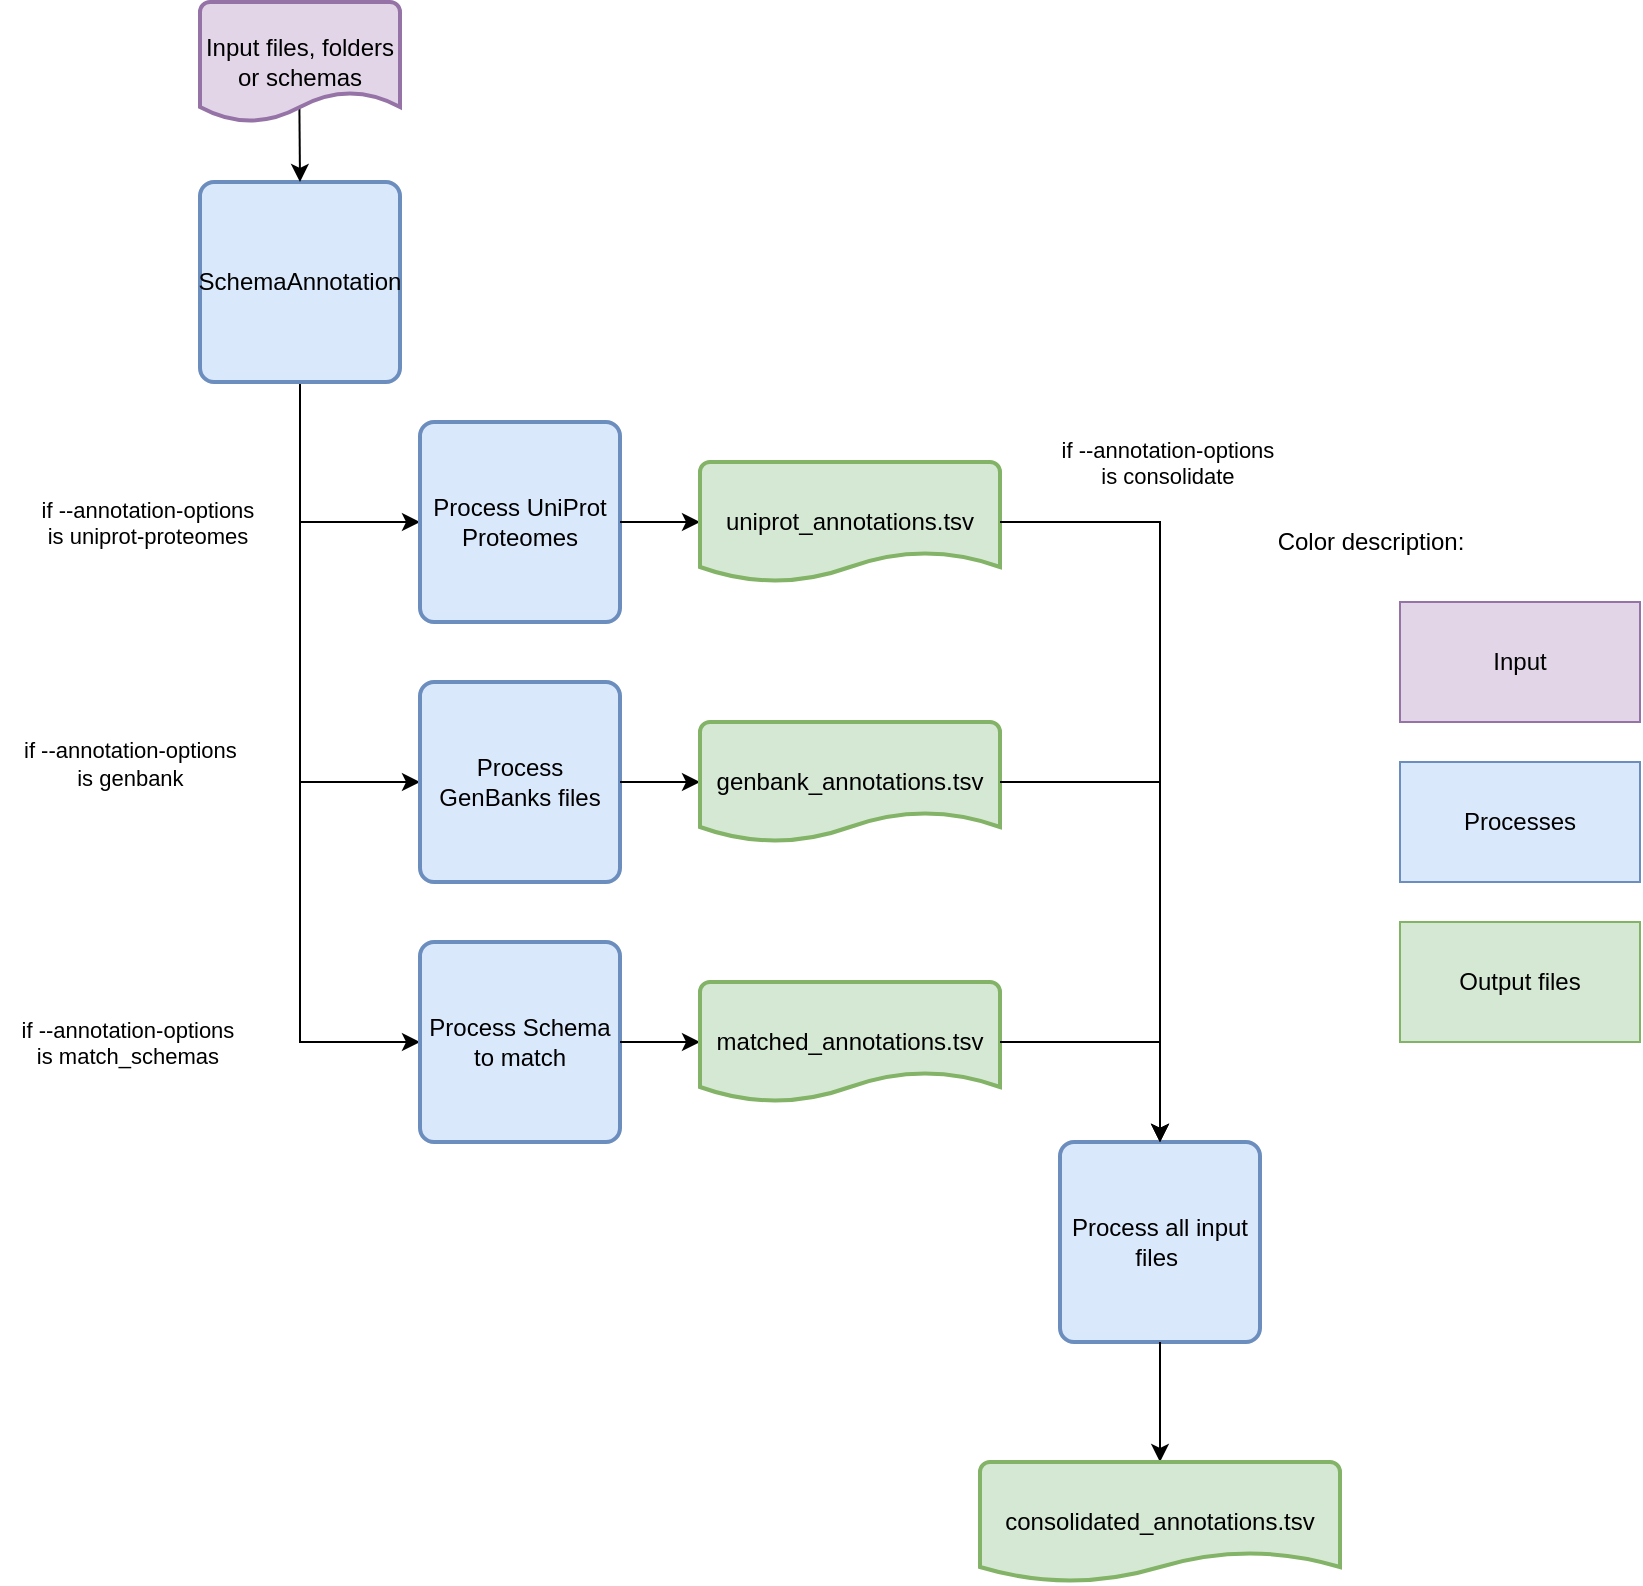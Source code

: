 <mxfile scale="1" border="0" version="27.1.4">
  <diagram name="Page-1" id="LiaAOCyouv4GTWjCKL_y">
    <mxGraphModel dx="1025" dy="464" grid="1" gridSize="10" guides="1" tooltips="1" connect="1" arrows="1" fold="1" page="1" pageScale="1" pageWidth="850" pageHeight="1100" math="0" shadow="0">
      <root>
        <mxCell id="0" />
        <mxCell id="1" parent="0" />
        <mxCell id="7lggaJfsoh1CUFmLojOk-36" style="edgeStyle=orthogonalEdgeStyle;rounded=0;orthogonalLoop=1;jettySize=auto;html=1;entryX=0;entryY=0.5;entryDx=0;entryDy=0;" parent="1" source="7lggaJfsoh1CUFmLojOk-26" target="7lggaJfsoh1CUFmLojOk-30" edge="1">
          <mxGeometry relative="1" as="geometry">
            <Array as="points">
              <mxPoint x="160" y="290" />
            </Array>
          </mxGeometry>
        </mxCell>
        <mxCell id="7lggaJfsoh1CUFmLojOk-37" style="edgeStyle=orthogonalEdgeStyle;rounded=0;orthogonalLoop=1;jettySize=auto;html=1;entryX=0;entryY=0.5;entryDx=0;entryDy=0;" parent="1" source="7lggaJfsoh1CUFmLojOk-26" target="7lggaJfsoh1CUFmLojOk-33" edge="1">
          <mxGeometry relative="1" as="geometry">
            <Array as="points">
              <mxPoint x="160" y="420" />
            </Array>
          </mxGeometry>
        </mxCell>
        <mxCell id="7lggaJfsoh1CUFmLojOk-40" style="edgeStyle=orthogonalEdgeStyle;rounded=0;orthogonalLoop=1;jettySize=auto;html=1;entryX=0;entryY=0.5;entryDx=0;entryDy=0;" parent="1" source="7lggaJfsoh1CUFmLojOk-26" target="7lggaJfsoh1CUFmLojOk-39" edge="1">
          <mxGeometry relative="1" as="geometry">
            <Array as="points">
              <mxPoint x="160" y="550" />
            </Array>
          </mxGeometry>
        </mxCell>
        <mxCell id="7lggaJfsoh1CUFmLojOk-26" value="SchemaAnnotation" style="rounded=1;whiteSpace=wrap;html=1;absoluteArcSize=1;arcSize=14;strokeWidth=2;fillColor=#dae8fc;strokeColor=#6c8ebf;" parent="1" vertex="1">
          <mxGeometry x="110" y="120" width="100" height="100" as="geometry" />
        </mxCell>
        <mxCell id="7lggaJfsoh1CUFmLojOk-30" value="Process UniProt Proteomes" style="rounded=1;whiteSpace=wrap;html=1;absoluteArcSize=1;arcSize=14;strokeWidth=2;fillColor=#dae8fc;strokeColor=#6c8ebf;" parent="1" vertex="1">
          <mxGeometry x="220" y="240" width="100" height="100" as="geometry" />
        </mxCell>
        <mxCell id="7lggaJfsoh1CUFmLojOk-33" value="Process GenBanks files" style="rounded=1;whiteSpace=wrap;html=1;absoluteArcSize=1;arcSize=14;strokeWidth=2;fillColor=#dae8fc;strokeColor=#6c8ebf;" parent="1" vertex="1">
          <mxGeometry x="220" y="370" width="100" height="100" as="geometry" />
        </mxCell>
        <mxCell id="7lggaJfsoh1CUFmLojOk-35" value="&lt;span style=&quot;color: rgb(0, 0, 0); font-family: Helvetica; font-size: 11px; font-style: normal; font-variant-ligatures: normal; font-variant-caps: normal; font-weight: 400; letter-spacing: normal; orphans: 2; text-align: center; text-indent: 0px; text-transform: none; widows: 2; word-spacing: 0px; -webkit-text-stroke-width: 0px; white-space: nowrap; background-color: rgb(255, 255, 255); text-decoration-thickness: initial; text-decoration-style: initial; text-decoration-color: initial; float: none; display: inline !important;&quot;&gt;if&amp;nbsp;--annotation-options&lt;/span&gt;&lt;div&gt;&lt;div style=&quot;text-align: center;&quot;&gt;&lt;span style=&quot;font-size: 11px; text-wrap-mode: nowrap;&quot;&gt;is&amp;nbsp;&lt;/span&gt;&lt;span style=&quot;background-color: initial; text-align: left; font-size: 11px; text-wrap-mode: nowrap;&quot;&gt;genbank&lt;/span&gt;&lt;/div&gt;&lt;/div&gt;" style="text;whiteSpace=wrap;html=1;" parent="1" vertex="1">
          <mxGeometry x="20" y="390" width="130" height="60" as="geometry" />
        </mxCell>
        <mxCell id="7lggaJfsoh1CUFmLojOk-39" value="Process Schema to match" style="rounded=1;whiteSpace=wrap;html=1;absoluteArcSize=1;arcSize=14;strokeWidth=2;fillColor=#dae8fc;strokeColor=#6c8ebf;" parent="1" vertex="1">
          <mxGeometry x="220" y="500" width="100" height="100" as="geometry" />
        </mxCell>
        <mxCell id="7lggaJfsoh1CUFmLojOk-44" style="edgeStyle=orthogonalEdgeStyle;rounded=0;orthogonalLoop=1;jettySize=auto;html=1;entryX=0;entryY=0.5;entryDx=0;entryDy=0;entryPerimeter=0;" parent="1" source="7lggaJfsoh1CUFmLojOk-30" target="9RAjio4ibpY3KKyxQCIZ-5" edge="1">
          <mxGeometry relative="1" as="geometry">
            <mxPoint x="520" y="260" as="targetPoint" />
          </mxGeometry>
        </mxCell>
        <mxCell id="7lggaJfsoh1CUFmLojOk-45" style="edgeStyle=orthogonalEdgeStyle;rounded=0;orthogonalLoop=1;jettySize=auto;html=1;entryX=0;entryY=0.5;entryDx=0;entryDy=0;entryPerimeter=0;" parent="1" source="7lggaJfsoh1CUFmLojOk-33" target="9RAjio4ibpY3KKyxQCIZ-4" edge="1">
          <mxGeometry relative="1" as="geometry">
            <mxPoint x="460" y="420" as="targetPoint" />
          </mxGeometry>
        </mxCell>
        <mxCell id="7lggaJfsoh1CUFmLojOk-46" style="edgeStyle=orthogonalEdgeStyle;rounded=0;orthogonalLoop=1;jettySize=auto;html=1;entryX=0;entryY=0.5;entryDx=0;entryDy=0;entryPerimeter=0;" parent="1" source="7lggaJfsoh1CUFmLojOk-39" target="9RAjio4ibpY3KKyxQCIZ-1" edge="1">
          <mxGeometry relative="1" as="geometry">
            <mxPoint x="485" y="420" as="targetPoint" />
          </mxGeometry>
        </mxCell>
        <mxCell id="7lggaJfsoh1CUFmLojOk-47" value="&lt;span style=&quot;font-size: 11px; background-color: rgb(255, 255, 255);&quot;&gt;if&amp;nbsp;--annotation-options&amp;nbsp;&lt;/span&gt;&lt;div style=&quot;font-size: 11px;&quot;&gt;is uniprot-proteomes&lt;span style=&quot;background-color: transparent; color: light-dark(rgb(0, 0, 0), rgb(255, 255, 255));&quot;&gt;&amp;nbsp;&lt;/span&gt;&lt;/div&gt;" style="text;html=1;align=center;verticalAlign=middle;resizable=0;points=[];autosize=1;strokeColor=none;fillColor=none;" parent="1" vertex="1">
          <mxGeometry x="20" y="270" width="130" height="40" as="geometry" />
        </mxCell>
        <mxCell id="A_Pzgju1ODrNqZOZr4ot-1" value="Processes" style="rounded=0;whiteSpace=wrap;html=1;fillColor=#dae8fc;strokeColor=#6c8ebf;" parent="1" vertex="1">
          <mxGeometry x="710" y="410" width="120" height="60" as="geometry" />
        </mxCell>
        <mxCell id="A_Pzgju1ODrNqZOZr4ot-3" value="Input" style="rounded=0;whiteSpace=wrap;html=1;fillColor=#e1d5e7;strokeColor=#9673a6;" parent="1" vertex="1">
          <mxGeometry x="710" y="330" width="120" height="60" as="geometry" />
        </mxCell>
        <mxCell id="A_Pzgju1ODrNqZOZr4ot-4" value="Output files" style="rounded=0;whiteSpace=wrap;html=1;fillColor=#d5e8d4;strokeColor=#82b366;" parent="1" vertex="1">
          <mxGeometry x="710" y="490" width="120" height="60" as="geometry" />
        </mxCell>
        <mxCell id="A_Pzgju1ODrNqZOZr4ot-5" value="Color description:" style="text;html=1;align=center;verticalAlign=middle;resizable=0;points=[];autosize=1;strokeColor=none;fillColor=none;" parent="1" vertex="1">
          <mxGeometry x="640" y="285" width="110" height="30" as="geometry" />
        </mxCell>
        <mxCell id="9RAjio4ibpY3KKyxQCIZ-1" value="matched_annotations.tsv" style="strokeWidth=2;html=1;shape=mxgraph.flowchart.document2;whiteSpace=wrap;size=0.25;fillColor=#d5e8d4;strokeColor=#82b366;" parent="1" vertex="1">
          <mxGeometry x="360" y="520" width="150" height="60" as="geometry" />
        </mxCell>
        <mxCell id="9RAjio4ibpY3KKyxQCIZ-4" value="genbank_annotations.tsv" style="strokeWidth=2;html=1;shape=mxgraph.flowchart.document2;whiteSpace=wrap;size=0.25;fillColor=#d5e8d4;strokeColor=#82b366;" parent="1" vertex="1">
          <mxGeometry x="360" y="390" width="150" height="60" as="geometry" />
        </mxCell>
        <mxCell id="9RAjio4ibpY3KKyxQCIZ-5" value="uniprot_annotations.tsv" style="strokeWidth=2;html=1;shape=mxgraph.flowchart.document2;whiteSpace=wrap;size=0.25;fillColor=#d5e8d4;strokeColor=#82b366;" parent="1" vertex="1">
          <mxGeometry x="360" y="260" width="150" height="60" as="geometry" />
        </mxCell>
        <mxCell id="9RAjio4ibpY3KKyxQCIZ-6" value="Process all input files&amp;nbsp;" style="rounded=1;whiteSpace=wrap;html=1;absoluteArcSize=1;arcSize=14;strokeWidth=2;fillColor=#dae8fc;strokeColor=#6c8ebf;" parent="1" vertex="1">
          <mxGeometry x="540" y="600" width="100" height="100" as="geometry" />
        </mxCell>
        <mxCell id="9RAjio4ibpY3KKyxQCIZ-7" value="" style="endArrow=classic;html=1;rounded=0;exitX=1;exitY=0.5;exitDx=0;exitDy=0;exitPerimeter=0;entryX=0.5;entryY=0;entryDx=0;entryDy=0;" parent="1" source="9RAjio4ibpY3KKyxQCIZ-5" target="9RAjio4ibpY3KKyxQCIZ-6" edge="1">
          <mxGeometry width="50" height="50" relative="1" as="geometry">
            <mxPoint x="380" y="600" as="sourcePoint" />
            <mxPoint x="430" y="550" as="targetPoint" />
            <Array as="points">
              <mxPoint x="590" y="290" />
            </Array>
          </mxGeometry>
        </mxCell>
        <mxCell id="9RAjio4ibpY3KKyxQCIZ-8" value="" style="endArrow=classic;html=1;rounded=0;exitX=1;exitY=0.5;exitDx=0;exitDy=0;exitPerimeter=0;entryX=0.5;entryY=0;entryDx=0;entryDy=0;" parent="1" source="9RAjio4ibpY3KKyxQCIZ-4" target="9RAjio4ibpY3KKyxQCIZ-6" edge="1">
          <mxGeometry width="50" height="50" relative="1" as="geometry">
            <mxPoint x="520" y="300" as="sourcePoint" />
            <mxPoint x="600" y="610" as="targetPoint" />
            <Array as="points">
              <mxPoint x="590" y="420" />
            </Array>
          </mxGeometry>
        </mxCell>
        <mxCell id="9RAjio4ibpY3KKyxQCIZ-9" value="" style="endArrow=classic;html=1;rounded=0;exitX=1;exitY=0.5;exitDx=0;exitDy=0;exitPerimeter=0;entryX=0.5;entryY=0;entryDx=0;entryDy=0;" parent="1" source="9RAjio4ibpY3KKyxQCIZ-1" target="9RAjio4ibpY3KKyxQCIZ-6" edge="1">
          <mxGeometry width="50" height="50" relative="1" as="geometry">
            <mxPoint x="530" y="310" as="sourcePoint" />
            <mxPoint x="610" y="620" as="targetPoint" />
            <Array as="points">
              <mxPoint x="590" y="550" />
            </Array>
          </mxGeometry>
        </mxCell>
        <mxCell id="9RAjio4ibpY3KKyxQCIZ-11" value="&lt;span style=&quot;font-size: 11px; background-color: rgb(255, 255, 255);&quot;&gt;if&amp;nbsp;--annotation-options&amp;nbsp;&lt;/span&gt;&lt;div style=&quot;font-size: 11px;&quot;&gt;is consolidate&lt;span style=&quot;background-color: transparent; color: light-dark(rgb(0, 0, 0), rgb(255, 255, 255));&quot;&gt;&amp;nbsp;&lt;/span&gt;&lt;/div&gt;" style="text;html=1;align=center;verticalAlign=middle;resizable=0;points=[];autosize=1;strokeColor=none;fillColor=none;" parent="1" vertex="1">
          <mxGeometry x="530" y="240" width="130" height="40" as="geometry" />
        </mxCell>
        <mxCell id="9RAjio4ibpY3KKyxQCIZ-12" value="&lt;span style=&quot;font-size: 11px; background-color: rgb(255, 255, 255);&quot;&gt;if&amp;nbsp;--annotation-options&amp;nbsp;&lt;/span&gt;&lt;div style=&quot;font-size: 11px;&quot;&gt;is match_schemas&lt;span style=&quot;background-color: transparent; color: light-dark(rgb(0, 0, 0), rgb(255, 255, 255));&quot;&gt;&amp;nbsp;&lt;/span&gt;&lt;/div&gt;" style="text;html=1;align=center;verticalAlign=middle;resizable=0;points=[];autosize=1;strokeColor=none;fillColor=none;" parent="1" vertex="1">
          <mxGeometry x="10" y="530" width="130" height="40" as="geometry" />
        </mxCell>
        <mxCell id="9RAjio4ibpY3KKyxQCIZ-13" style="edgeStyle=orthogonalEdgeStyle;rounded=0;orthogonalLoop=1;jettySize=auto;html=1;exitX=0.5;exitY=1;exitDx=0;exitDy=0;entryX=0.5;entryY=0;entryDx=0;entryDy=0;entryPerimeter=0;" parent="1" source="9RAjio4ibpY3KKyxQCIZ-6" target="9RAjio4ibpY3KKyxQCIZ-14" edge="1">
          <mxGeometry relative="1" as="geometry">
            <mxPoint x="330" y="560" as="sourcePoint" />
            <mxPoint x="598" y="760" as="targetPoint" />
          </mxGeometry>
        </mxCell>
        <mxCell id="9RAjio4ibpY3KKyxQCIZ-14" value="consolidated_annotations.tsv" style="strokeWidth=2;html=1;shape=mxgraph.flowchart.document2;whiteSpace=wrap;size=0.25;fillColor=#d5e8d4;strokeColor=#82b366;" parent="1" vertex="1">
          <mxGeometry x="500" y="760" width="180" height="60" as="geometry" />
        </mxCell>
        <mxCell id="EGsOIsxjRHJzut90Y7sY-4" style="edgeStyle=orthogonalEdgeStyle;rounded=0;orthogonalLoop=1;jettySize=auto;html=1;entryX=0.5;entryY=0;entryDx=0;entryDy=0;exitX=0.497;exitY=0.872;exitDx=0;exitDy=0;exitPerimeter=0;" edge="1" parent="1" source="EGsOIsxjRHJzut90Y7sY-3" target="7lggaJfsoh1CUFmLojOk-26">
          <mxGeometry relative="1" as="geometry" />
        </mxCell>
        <mxCell id="EGsOIsxjRHJzut90Y7sY-3" value="Input files, folders or schemas" style="strokeWidth=2;html=1;shape=mxgraph.flowchart.document2;whiteSpace=wrap;size=0.25;strokeColor=#9673A6;fillColor=#E1D5E7;" vertex="1" parent="1">
          <mxGeometry x="110" y="30" width="100" height="60" as="geometry" />
        </mxCell>
      </root>
    </mxGraphModel>
  </diagram>
</mxfile>
